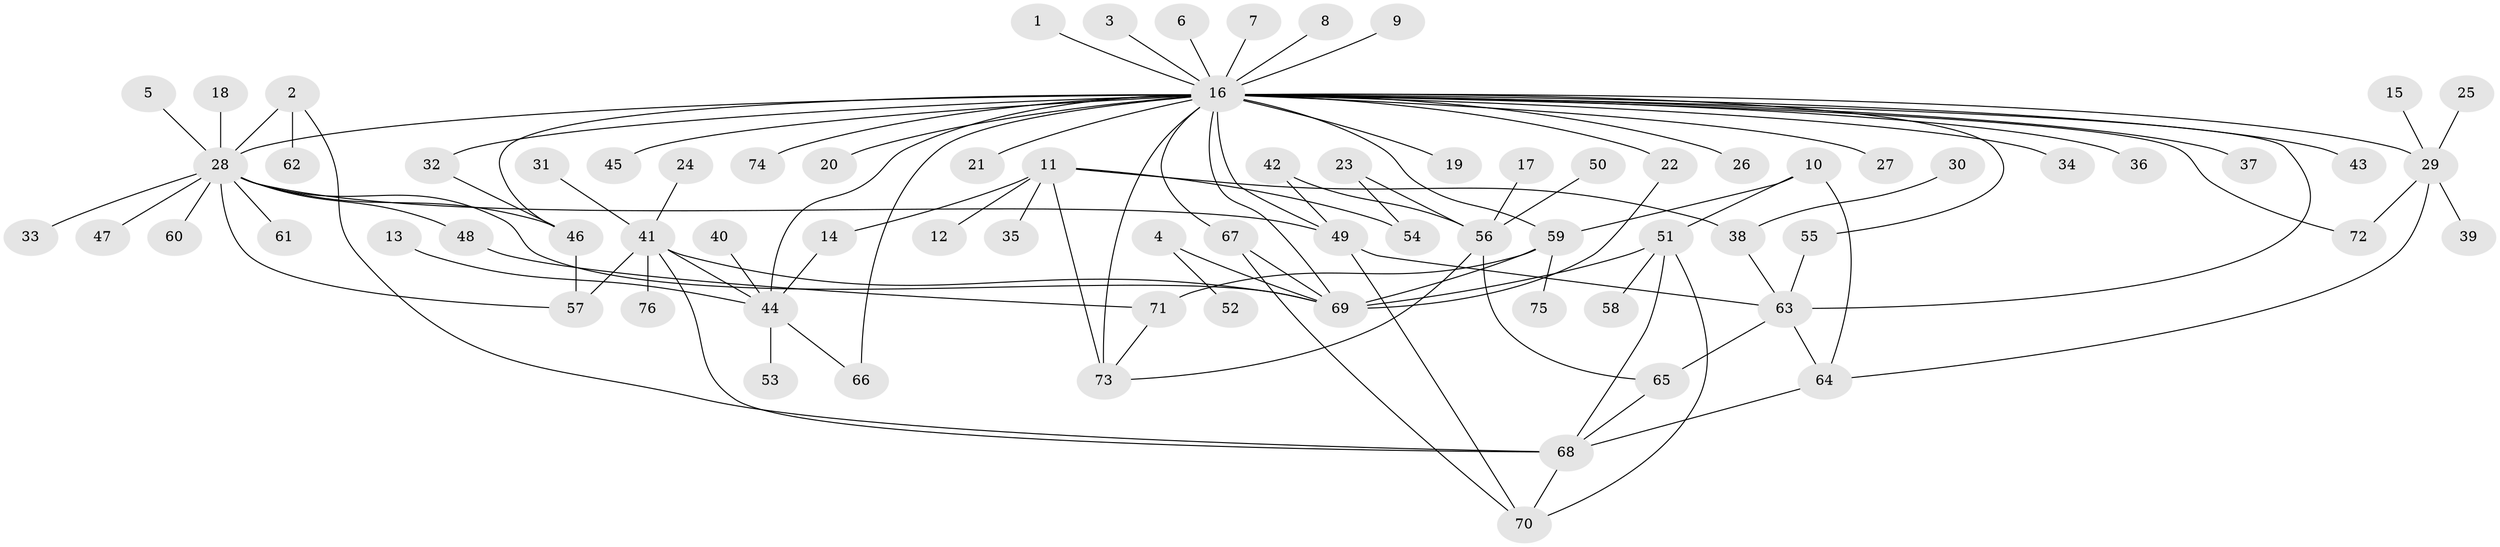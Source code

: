 // original degree distribution, {7: 0.020134228187919462, 37: 0.006711409395973154, 1: 0.5704697986577181, 16: 0.006711409395973154, 3: 0.09395973154362416, 8: 0.020134228187919462, 2: 0.174496644295302, 6: 0.026845637583892617, 9: 0.020134228187919462, 4: 0.04697986577181208, 5: 0.013422818791946308}
// Generated by graph-tools (version 1.1) at 2025/01/03/09/25 03:01:53]
// undirected, 76 vertices, 106 edges
graph export_dot {
graph [start="1"]
  node [color=gray90,style=filled];
  1;
  2;
  3;
  4;
  5;
  6;
  7;
  8;
  9;
  10;
  11;
  12;
  13;
  14;
  15;
  16;
  17;
  18;
  19;
  20;
  21;
  22;
  23;
  24;
  25;
  26;
  27;
  28;
  29;
  30;
  31;
  32;
  33;
  34;
  35;
  36;
  37;
  38;
  39;
  40;
  41;
  42;
  43;
  44;
  45;
  46;
  47;
  48;
  49;
  50;
  51;
  52;
  53;
  54;
  55;
  56;
  57;
  58;
  59;
  60;
  61;
  62;
  63;
  64;
  65;
  66;
  67;
  68;
  69;
  70;
  71;
  72;
  73;
  74;
  75;
  76;
  1 -- 16 [weight=1.0];
  2 -- 28 [weight=1.0];
  2 -- 62 [weight=1.0];
  2 -- 68 [weight=1.0];
  3 -- 16 [weight=1.0];
  4 -- 52 [weight=1.0];
  4 -- 69 [weight=1.0];
  5 -- 28 [weight=1.0];
  6 -- 16 [weight=1.0];
  7 -- 16 [weight=1.0];
  8 -- 16 [weight=1.0];
  9 -- 16 [weight=1.0];
  10 -- 51 [weight=1.0];
  10 -- 59 [weight=1.0];
  10 -- 64 [weight=1.0];
  11 -- 12 [weight=1.0];
  11 -- 14 [weight=1.0];
  11 -- 35 [weight=1.0];
  11 -- 38 [weight=1.0];
  11 -- 54 [weight=1.0];
  11 -- 73 [weight=1.0];
  13 -- 44 [weight=1.0];
  14 -- 44 [weight=1.0];
  15 -- 29 [weight=1.0];
  16 -- 19 [weight=1.0];
  16 -- 20 [weight=1.0];
  16 -- 21 [weight=1.0];
  16 -- 22 [weight=1.0];
  16 -- 26 [weight=1.0];
  16 -- 27 [weight=1.0];
  16 -- 28 [weight=1.0];
  16 -- 29 [weight=1.0];
  16 -- 32 [weight=1.0];
  16 -- 34 [weight=1.0];
  16 -- 36 [weight=1.0];
  16 -- 37 [weight=1.0];
  16 -- 43 [weight=1.0];
  16 -- 44 [weight=1.0];
  16 -- 45 [weight=1.0];
  16 -- 46 [weight=1.0];
  16 -- 49 [weight=1.0];
  16 -- 55 [weight=1.0];
  16 -- 59 [weight=1.0];
  16 -- 63 [weight=1.0];
  16 -- 66 [weight=1.0];
  16 -- 67 [weight=1.0];
  16 -- 69 [weight=1.0];
  16 -- 72 [weight=1.0];
  16 -- 73 [weight=2.0];
  16 -- 74 [weight=1.0];
  17 -- 56 [weight=1.0];
  18 -- 28 [weight=1.0];
  22 -- 69 [weight=1.0];
  23 -- 54 [weight=1.0];
  23 -- 56 [weight=1.0];
  24 -- 41 [weight=1.0];
  25 -- 29 [weight=1.0];
  28 -- 33 [weight=1.0];
  28 -- 46 [weight=1.0];
  28 -- 47 [weight=1.0];
  28 -- 48 [weight=1.0];
  28 -- 49 [weight=1.0];
  28 -- 57 [weight=1.0];
  28 -- 60 [weight=1.0];
  28 -- 61 [weight=1.0];
  28 -- 69 [weight=1.0];
  29 -- 39 [weight=1.0];
  29 -- 64 [weight=1.0];
  29 -- 72 [weight=1.0];
  30 -- 38 [weight=1.0];
  31 -- 41 [weight=1.0];
  32 -- 46 [weight=1.0];
  38 -- 63 [weight=1.0];
  40 -- 44 [weight=1.0];
  41 -- 44 [weight=1.0];
  41 -- 57 [weight=1.0];
  41 -- 68 [weight=1.0];
  41 -- 69 [weight=1.0];
  41 -- 76 [weight=1.0];
  42 -- 49 [weight=1.0];
  42 -- 56 [weight=1.0];
  44 -- 53 [weight=1.0];
  44 -- 66 [weight=1.0];
  46 -- 57 [weight=1.0];
  48 -- 71 [weight=1.0];
  49 -- 63 [weight=1.0];
  49 -- 70 [weight=1.0];
  50 -- 56 [weight=1.0];
  51 -- 58 [weight=1.0];
  51 -- 68 [weight=1.0];
  51 -- 69 [weight=1.0];
  51 -- 70 [weight=1.0];
  55 -- 63 [weight=1.0];
  56 -- 65 [weight=1.0];
  56 -- 73 [weight=1.0];
  59 -- 69 [weight=1.0];
  59 -- 71 [weight=1.0];
  59 -- 75 [weight=1.0];
  63 -- 64 [weight=1.0];
  63 -- 65 [weight=1.0];
  64 -- 68 [weight=1.0];
  65 -- 68 [weight=1.0];
  67 -- 69 [weight=1.0];
  67 -- 70 [weight=1.0];
  68 -- 70 [weight=1.0];
  71 -- 73 [weight=1.0];
}
